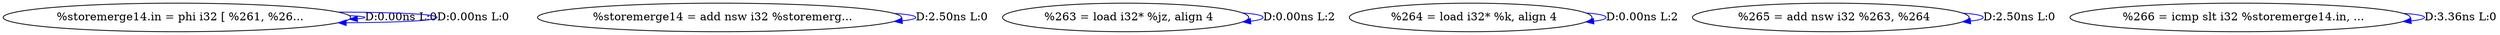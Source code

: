 digraph {
Node0x2d18b00[label="  %storemerge14.in = phi i32 [ %261, %26..."];
Node0x2d18b00 -> Node0x2d18b00[label="D:0.00ns L:0",color=blue];
Node0x2d18b00 -> Node0x2d18b00[label="D:0.00ns L:0",color=blue];
Node0x2d18be0[label="  %storemerge14 = add nsw i32 %storemerg..."];
Node0x2d18be0 -> Node0x2d18be0[label="D:2.50ns L:0",color=blue];
Node0x2d18da0[label="  %263 = load i32* %jz, align 4"];
Node0x2d18da0 -> Node0x2d18da0[label="D:0.00ns L:2",color=blue];
Node0x2d18e80[label="  %264 = load i32* %k, align 4"];
Node0x2d18e80 -> Node0x2d18e80[label="D:0.00ns L:2",color=blue];
Node0x2d18f60[label="  %265 = add nsw i32 %263, %264"];
Node0x2d18f60 -> Node0x2d18f60[label="D:2.50ns L:0",color=blue];
Node0x2d19040[label="  %266 = icmp slt i32 %storemerge14.in, ..."];
Node0x2d19040 -> Node0x2d19040[label="D:3.36ns L:0",color=blue];
}
